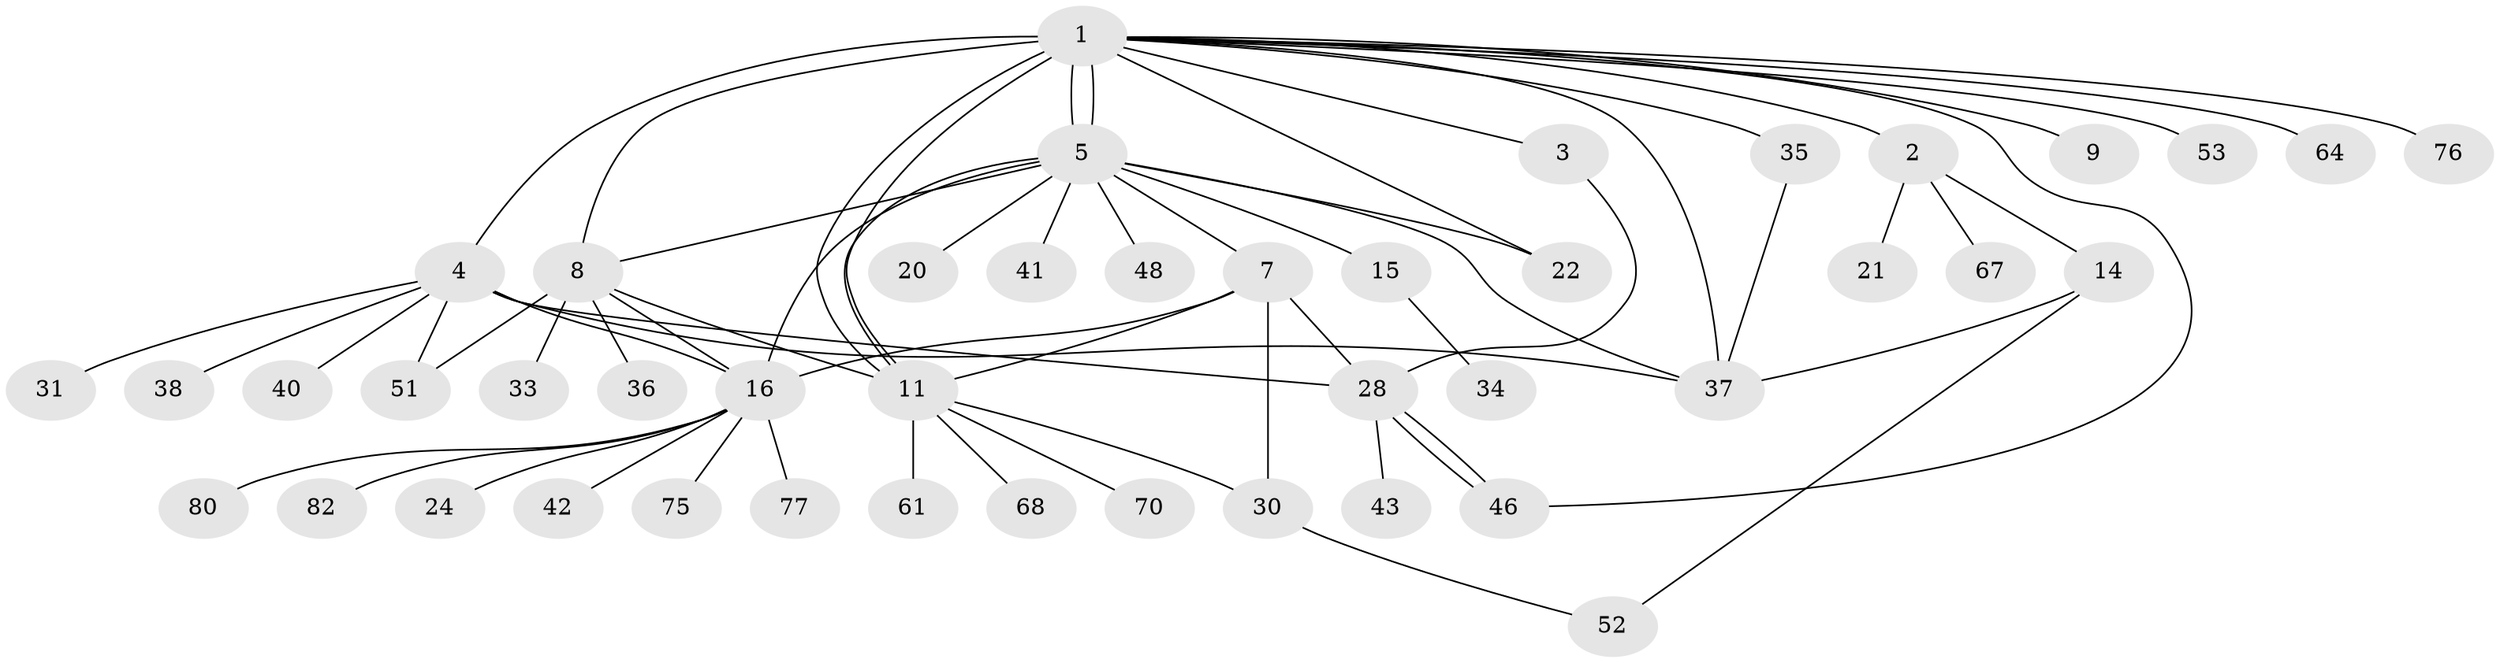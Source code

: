 // original degree distribution, {26: 0.011363636363636364, 4: 0.11363636363636363, 2: 0.17045454545454544, 3: 0.13636363636363635, 17: 0.011363636363636364, 14: 0.011363636363636364, 6: 0.022727272727272728, 1: 0.4772727272727273, 10: 0.011363636363636364, 13: 0.011363636363636364, 9: 0.011363636363636364, 5: 0.011363636363636364}
// Generated by graph-tools (version 1.1) at 2025/14/03/09/25 04:14:30]
// undirected, 44 vertices, 64 edges
graph export_dot {
graph [start="1"]
  node [color=gray90,style=filled];
  1;
  2;
  3;
  4 [super="+6"];
  5 [super="+18+13+59+72+66"];
  7 [super="+56+23+49"];
  8 [super="+84+25+29+32+27"];
  9;
  11 [super="+39"];
  14 [super="+47"];
  15;
  16 [super="+19"];
  20;
  21;
  22 [super="+45"];
  24;
  28 [super="+63+60+83+88"];
  30;
  31;
  33;
  34;
  35;
  36;
  37 [super="+58+81+57"];
  38;
  40 [super="+44"];
  41;
  42;
  43 [super="+71"];
  46;
  48 [super="+69"];
  51;
  52;
  53;
  61;
  64;
  67;
  68;
  70;
  75;
  76;
  77;
  80;
  82;
  1 -- 2;
  1 -- 3;
  1 -- 4 [weight=5];
  1 -- 5 [weight=3];
  1 -- 5;
  1 -- 8 [weight=2];
  1 -- 9;
  1 -- 11;
  1 -- 11;
  1 -- 22;
  1 -- 35;
  1 -- 46;
  1 -- 53;
  1 -- 64;
  1 -- 76;
  1 -- 37;
  2 -- 14;
  2 -- 21;
  2 -- 67;
  3 -- 28;
  4 -- 31;
  4 -- 37;
  4 -- 38;
  4 -- 40 [weight=2];
  4 -- 16 [weight=2];
  4 -- 51 [weight=2];
  4 -- 28 [weight=2];
  5 -- 7;
  5 -- 11;
  5 -- 15;
  5 -- 16 [weight=2];
  5 -- 20;
  5 -- 22;
  5 -- 37;
  5 -- 41;
  5 -- 8;
  5 -- 48;
  7 -- 16;
  7 -- 28;
  7 -- 30;
  7 -- 11;
  8 -- 16 [weight=3];
  8 -- 33;
  8 -- 36;
  8 -- 11;
  8 -- 51;
  11 -- 30;
  11 -- 61;
  11 -- 68;
  11 -- 70;
  14 -- 52;
  14 -- 37;
  15 -- 34;
  16 -- 42;
  16 -- 75;
  16 -- 77;
  16 -- 80;
  16 -- 82;
  16 -- 24;
  28 -- 43;
  28 -- 46;
  28 -- 46;
  30 -- 52;
  35 -- 37;
}
